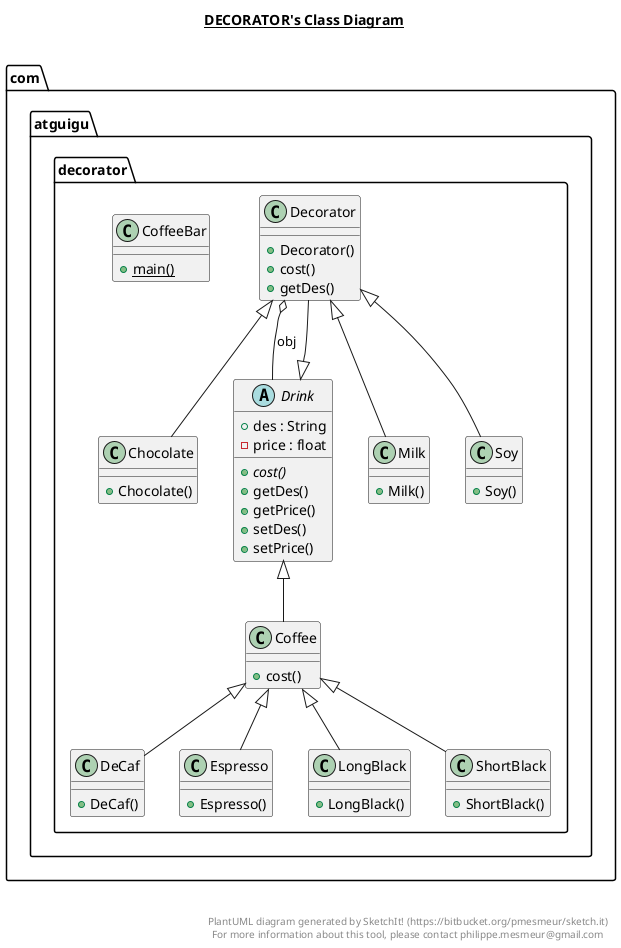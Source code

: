 @startuml

title __DECORATOR's Class Diagram__\n

  namespace com.atguigu.decorator {
    class com.atguigu.decorator.Chocolate {
        + Chocolate()
    }
  }
  

  namespace com.atguigu.decorator {
    class com.atguigu.decorator.Coffee {
        + cost()
    }
  }
  

  namespace com.atguigu.decorator {
    class com.atguigu.decorator.CoffeeBar {
        {static} + main()
    }
  }
  

  namespace com.atguigu.decorator {
    class com.atguigu.decorator.DeCaf {
        + DeCaf()
    }
  }
  

  namespace com.atguigu.decorator {
    class com.atguigu.decorator.Decorator {
        + Decorator()
        + cost()
        + getDes()
    }
  }
  

  namespace com.atguigu.decorator {
    abstract class com.atguigu.decorator.Drink {
        + des : String
        - price : float
        {abstract} + cost()
        + getDes()
        + getPrice()
        + setDes()
        + setPrice()
    }
  }
  

  namespace com.atguigu.decorator {
    class com.atguigu.decorator.Espresso {
        + Espresso()
    }
  }
  

  namespace com.atguigu.decorator {
    class com.atguigu.decorator.LongBlack {
        + LongBlack()
    }
  }
  

  namespace com.atguigu.decorator {
    class com.atguigu.decorator.Milk {
        + Milk()
    }
  }
  

  namespace com.atguigu.decorator {
    class com.atguigu.decorator.ShortBlack {
        + ShortBlack()
    }
  }
  

  namespace com.atguigu.decorator {
    class com.atguigu.decorator.Soy {
        + Soy()
    }
  }
  

  com.atguigu.decorator.Chocolate -up-|> com.atguigu.decorator.Decorator
  com.atguigu.decorator.Coffee -up-|> com.atguigu.decorator.Drink
  com.atguigu.decorator.DeCaf -up-|> com.atguigu.decorator.Coffee
  com.atguigu.decorator.Decorator -up-|> com.atguigu.decorator.Drink
  com.atguigu.decorator.Decorator o-- com.atguigu.decorator.Drink : obj
  com.atguigu.decorator.Espresso -up-|> com.atguigu.decorator.Coffee
  com.atguigu.decorator.LongBlack -up-|> com.atguigu.decorator.Coffee
  com.atguigu.decorator.Milk -up-|> com.atguigu.decorator.Decorator
  com.atguigu.decorator.ShortBlack -up-|> com.atguigu.decorator.Coffee
  com.atguigu.decorator.Soy -up-|> com.atguigu.decorator.Decorator


right footer


PlantUML diagram generated by SketchIt! (https://bitbucket.org/pmesmeur/sketch.it)
For more information about this tool, please contact philippe.mesmeur@gmail.com
endfooter

@enduml
